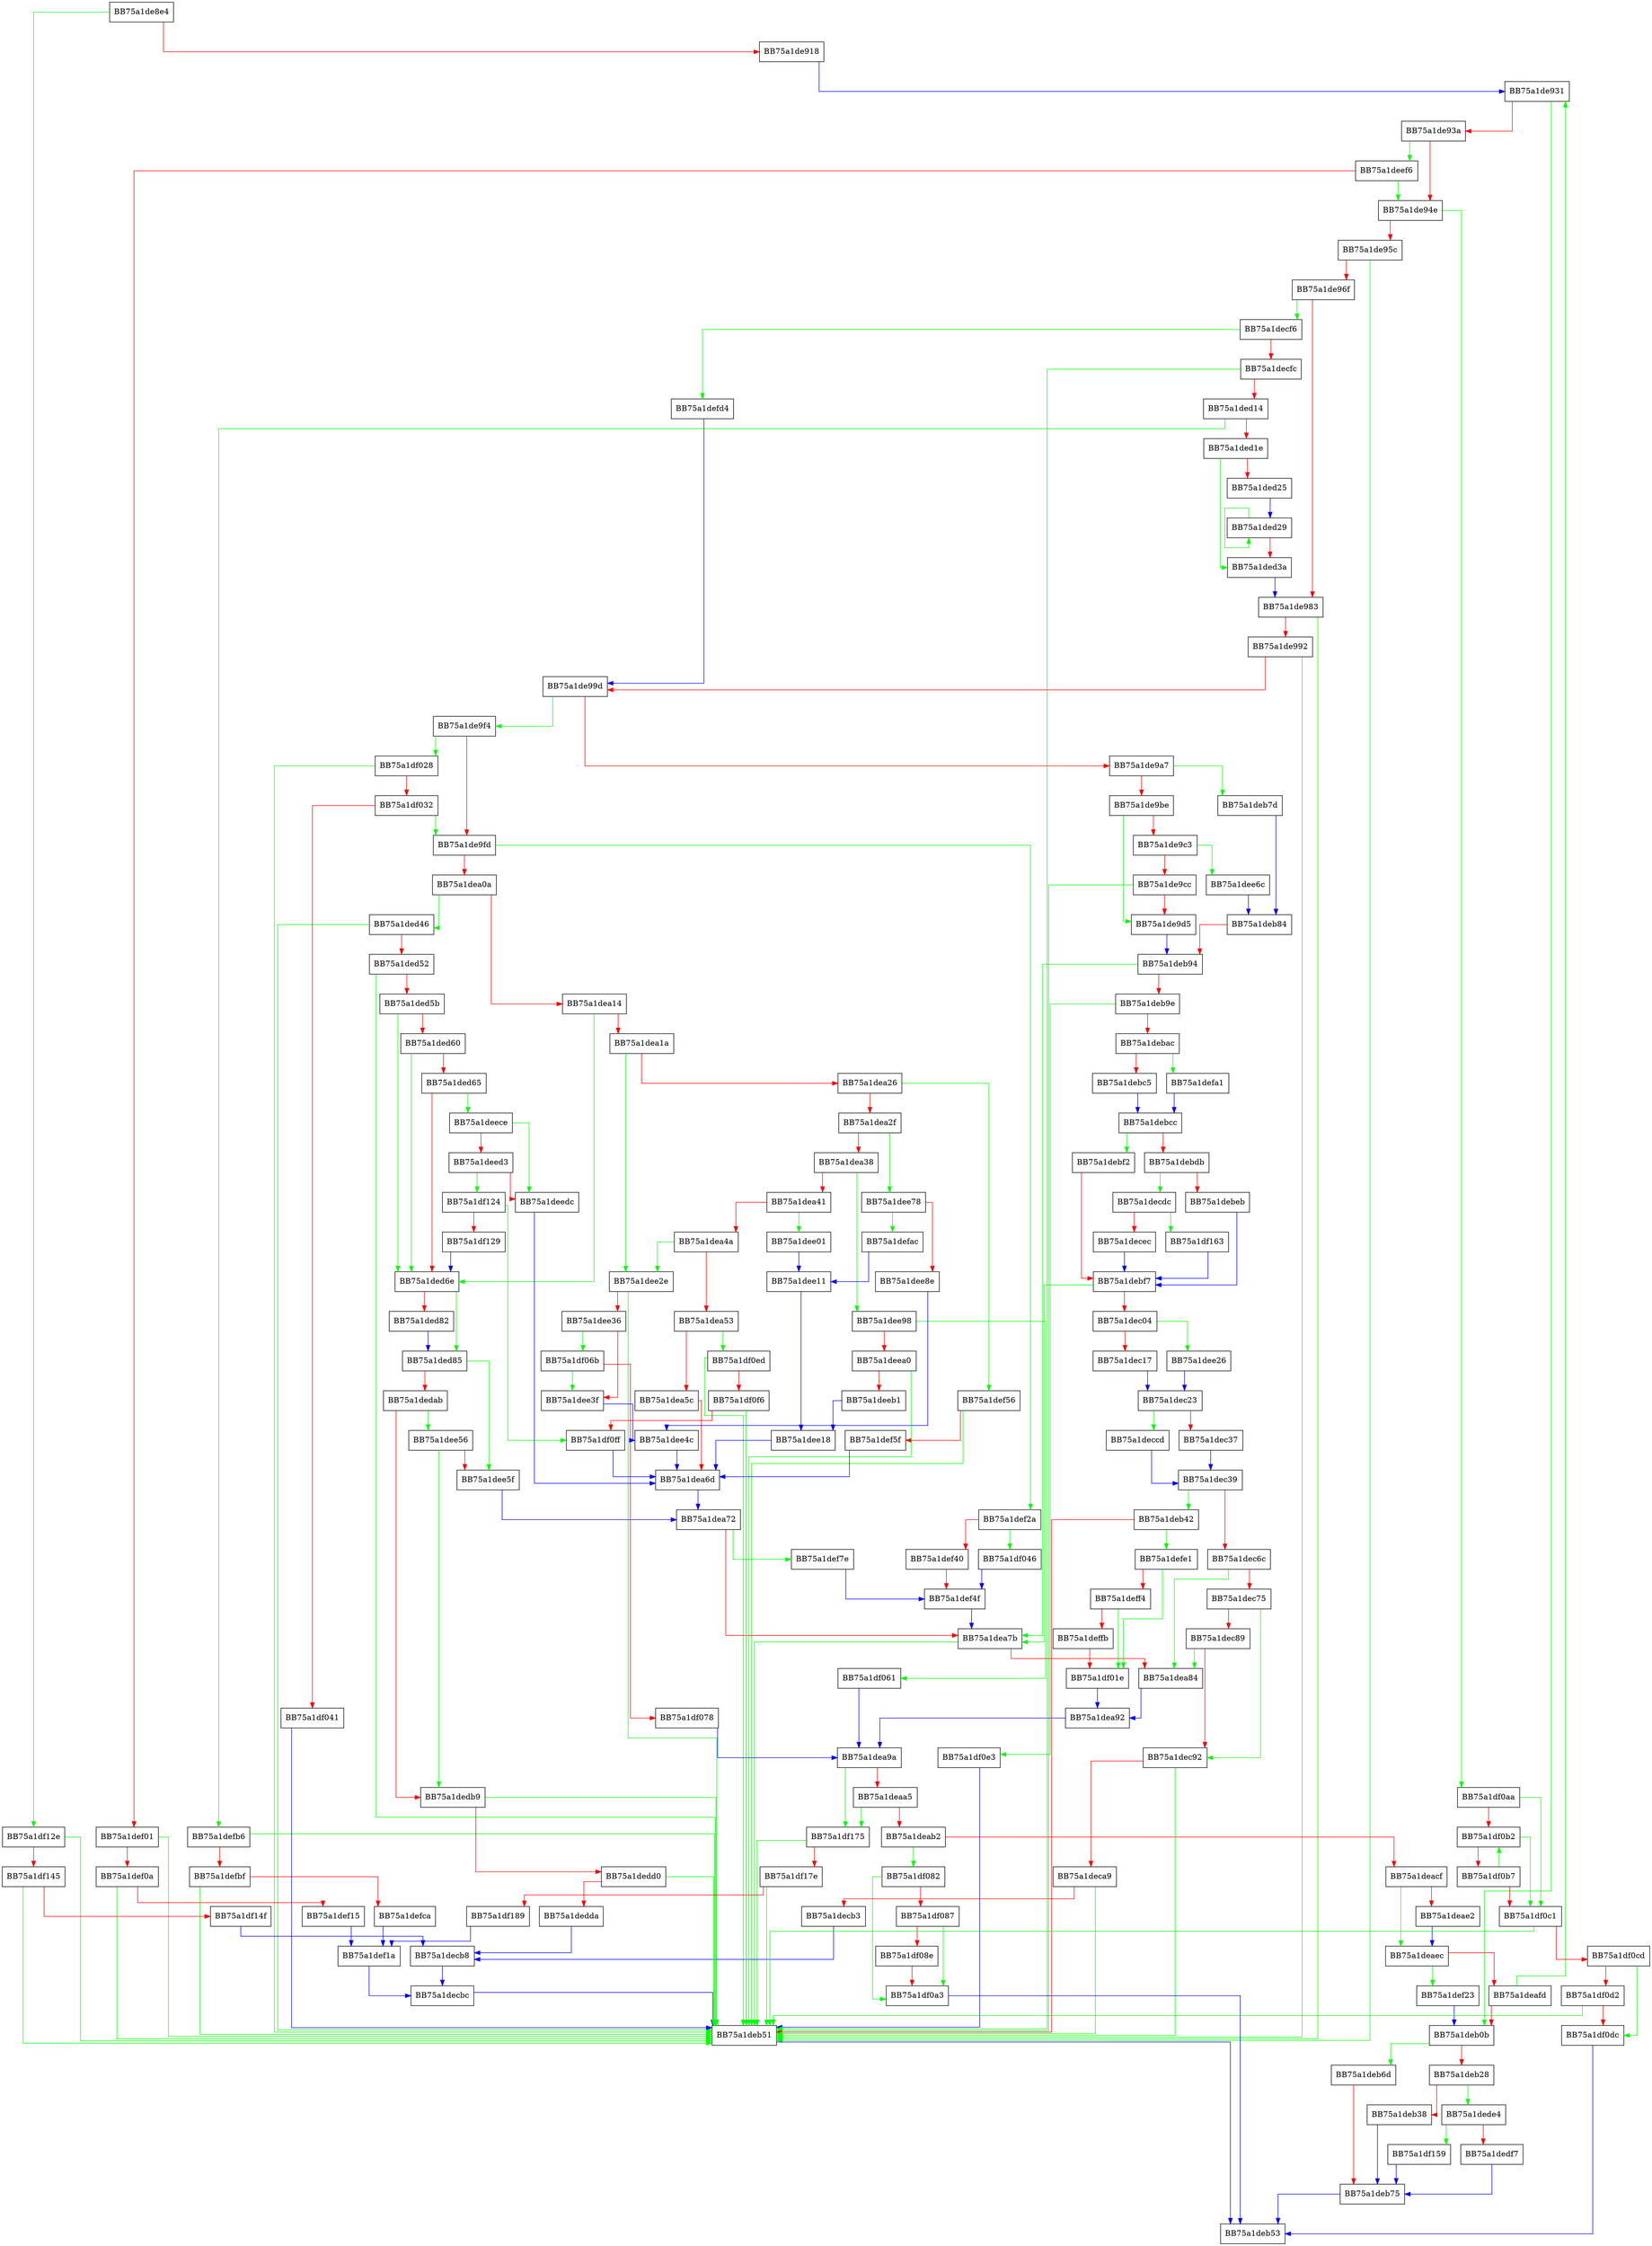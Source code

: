 digraph ParseBerImpl {
  node [shape="box"];
  graph [splines=ortho];
  BB75a1de8e4 -> BB75a1df12e [color="green"];
  BB75a1de8e4 -> BB75a1de918 [color="red"];
  BB75a1de918 -> BB75a1de931 [color="blue"];
  BB75a1de931 -> BB75a1deb0b [color="green"];
  BB75a1de931 -> BB75a1de93a [color="red"];
  BB75a1de93a -> BB75a1deef6 [color="green"];
  BB75a1de93a -> BB75a1de94e [color="red"];
  BB75a1de94e -> BB75a1df0aa [color="green"];
  BB75a1de94e -> BB75a1de95c [color="red"];
  BB75a1de95c -> BB75a1deb51 [color="green"];
  BB75a1de95c -> BB75a1de96f [color="red"];
  BB75a1de96f -> BB75a1decf6 [color="green"];
  BB75a1de96f -> BB75a1de983 [color="red"];
  BB75a1de983 -> BB75a1deb51 [color="green"];
  BB75a1de983 -> BB75a1de992 [color="red"];
  BB75a1de992 -> BB75a1deb51 [color="green"];
  BB75a1de992 -> BB75a1de99d [color="red"];
  BB75a1de99d -> BB75a1de9f4 [color="green"];
  BB75a1de99d -> BB75a1de9a7 [color="red"];
  BB75a1de9a7 -> BB75a1deb7d [color="green"];
  BB75a1de9a7 -> BB75a1de9be [color="red"];
  BB75a1de9be -> BB75a1de9d5 [color="green"];
  BB75a1de9be -> BB75a1de9c3 [color="red"];
  BB75a1de9c3 -> BB75a1dee6c [color="green"];
  BB75a1de9c3 -> BB75a1de9cc [color="red"];
  BB75a1de9cc -> BB75a1deb51 [color="green"];
  BB75a1de9cc -> BB75a1de9d5 [color="red"];
  BB75a1de9d5 -> BB75a1deb94 [color="blue"];
  BB75a1de9f4 -> BB75a1df028 [color="green"];
  BB75a1de9f4 -> BB75a1de9fd [color="red"];
  BB75a1de9fd -> BB75a1def2a [color="green"];
  BB75a1de9fd -> BB75a1dea0a [color="red"];
  BB75a1dea0a -> BB75a1ded46 [color="green"];
  BB75a1dea0a -> BB75a1dea14 [color="red"];
  BB75a1dea14 -> BB75a1ded6e [color="green"];
  BB75a1dea14 -> BB75a1dea1a [color="red"];
  BB75a1dea1a -> BB75a1dee2e [color="green"];
  BB75a1dea1a -> BB75a1dea26 [color="red"];
  BB75a1dea26 -> BB75a1def56 [color="green"];
  BB75a1dea26 -> BB75a1dea2f [color="red"];
  BB75a1dea2f -> BB75a1dee78 [color="green"];
  BB75a1dea2f -> BB75a1dea38 [color="red"];
  BB75a1dea38 -> BB75a1dee98 [color="green"];
  BB75a1dea38 -> BB75a1dea41 [color="red"];
  BB75a1dea41 -> BB75a1dee01 [color="green"];
  BB75a1dea41 -> BB75a1dea4a [color="red"];
  BB75a1dea4a -> BB75a1dee2e [color="green"];
  BB75a1dea4a -> BB75a1dea53 [color="red"];
  BB75a1dea53 -> BB75a1df0ed [color="green"];
  BB75a1dea53 -> BB75a1dea5c [color="red"];
  BB75a1dea5c -> BB75a1dea6d [color="red"];
  BB75a1dea6d -> BB75a1dea72 [color="blue"];
  BB75a1dea72 -> BB75a1def7e [color="green"];
  BB75a1dea72 -> BB75a1dea7b [color="red"];
  BB75a1dea7b -> BB75a1deb51 [color="green"];
  BB75a1dea7b -> BB75a1dea84 [color="red"];
  BB75a1dea84 -> BB75a1dea92 [color="blue"];
  BB75a1dea92 -> BB75a1dea9a [color="blue"];
  BB75a1dea9a -> BB75a1df175 [color="green"];
  BB75a1dea9a -> BB75a1deaa5 [color="red"];
  BB75a1deaa5 -> BB75a1df175 [color="green"];
  BB75a1deaa5 -> BB75a1deab2 [color="red"];
  BB75a1deab2 -> BB75a1df082 [color="green"];
  BB75a1deab2 -> BB75a1deacf [color="red"];
  BB75a1deacf -> BB75a1deaec [color="green"];
  BB75a1deacf -> BB75a1deae2 [color="red"];
  BB75a1deae2 -> BB75a1deaec [color="blue"];
  BB75a1deaec -> BB75a1def23 [color="green"];
  BB75a1deaec -> BB75a1deafd [color="red"];
  BB75a1deafd -> BB75a1de931 [color="green"];
  BB75a1deafd -> BB75a1deb0b [color="red"];
  BB75a1deb0b -> BB75a1deb6d [color="green"];
  BB75a1deb0b -> BB75a1deb28 [color="red"];
  BB75a1deb28 -> BB75a1dede4 [color="green"];
  BB75a1deb28 -> BB75a1deb38 [color="red"];
  BB75a1deb38 -> BB75a1deb75 [color="blue"];
  BB75a1deb42 -> BB75a1defe1 [color="green"];
  BB75a1deb42 -> BB75a1deb51 [color="red"];
  BB75a1deb51 -> BB75a1deb53 [color="blue"];
  BB75a1deb6d -> BB75a1deb75 [color="red"];
  BB75a1deb75 -> BB75a1deb53 [color="blue"];
  BB75a1deb7d -> BB75a1deb84 [color="blue"];
  BB75a1deb84 -> BB75a1deb94 [color="red"];
  BB75a1deb94 -> BB75a1dea7b [color="green"];
  BB75a1deb94 -> BB75a1deb9e [color="red"];
  BB75a1deb9e -> BB75a1df0e3 [color="green"];
  BB75a1deb9e -> BB75a1debac [color="red"];
  BB75a1debac -> BB75a1defa1 [color="green"];
  BB75a1debac -> BB75a1debc5 [color="red"];
  BB75a1debc5 -> BB75a1debcc [color="blue"];
  BB75a1debcc -> BB75a1debf2 [color="green"];
  BB75a1debcc -> BB75a1debdb [color="red"];
  BB75a1debdb -> BB75a1decdc [color="green"];
  BB75a1debdb -> BB75a1debeb [color="red"];
  BB75a1debeb -> BB75a1debf7 [color="blue"];
  BB75a1debf2 -> BB75a1debf7 [color="red"];
  BB75a1debf7 -> BB75a1dea7b [color="green"];
  BB75a1debf7 -> BB75a1dec04 [color="red"];
  BB75a1dec04 -> BB75a1dee26 [color="green"];
  BB75a1dec04 -> BB75a1dec17 [color="red"];
  BB75a1dec17 -> BB75a1dec23 [color="blue"];
  BB75a1dec23 -> BB75a1deccd [color="green"];
  BB75a1dec23 -> BB75a1dec37 [color="red"];
  BB75a1dec37 -> BB75a1dec39 [color="blue"];
  BB75a1dec39 -> BB75a1deb42 [color="green"];
  BB75a1dec39 -> BB75a1dec6c [color="red"];
  BB75a1dec6c -> BB75a1dea84 [color="green"];
  BB75a1dec6c -> BB75a1dec75 [color="red"];
  BB75a1dec75 -> BB75a1dec92 [color="green"];
  BB75a1dec75 -> BB75a1dec89 [color="red"];
  BB75a1dec89 -> BB75a1dea84 [color="green"];
  BB75a1dec89 -> BB75a1dec92 [color="red"];
  BB75a1dec92 -> BB75a1deb51 [color="green"];
  BB75a1dec92 -> BB75a1deca9 [color="red"];
  BB75a1deca9 -> BB75a1deb51 [color="green"];
  BB75a1deca9 -> BB75a1decb3 [color="red"];
  BB75a1decb3 -> BB75a1decb8 [color="blue"];
  BB75a1decb8 -> BB75a1decbc [color="blue"];
  BB75a1decbc -> BB75a1deb51 [color="blue"];
  BB75a1deccd -> BB75a1dec39 [color="blue"];
  BB75a1decdc -> BB75a1df163 [color="green"];
  BB75a1decdc -> BB75a1decec [color="red"];
  BB75a1decec -> BB75a1debf7 [color="blue"];
  BB75a1decf6 -> BB75a1defd4 [color="green"];
  BB75a1decf6 -> BB75a1decfc [color="red"];
  BB75a1decfc -> BB75a1deb51 [color="green"];
  BB75a1decfc -> BB75a1ded14 [color="red"];
  BB75a1ded14 -> BB75a1defb6 [color="green"];
  BB75a1ded14 -> BB75a1ded1e [color="red"];
  BB75a1ded1e -> BB75a1ded3a [color="green"];
  BB75a1ded1e -> BB75a1ded25 [color="red"];
  BB75a1ded25 -> BB75a1ded29 [color="blue"];
  BB75a1ded29 -> BB75a1ded29 [color="green"];
  BB75a1ded29 -> BB75a1ded3a [color="red"];
  BB75a1ded3a -> BB75a1de983 [color="blue"];
  BB75a1ded46 -> BB75a1deb51 [color="green"];
  BB75a1ded46 -> BB75a1ded52 [color="red"];
  BB75a1ded52 -> BB75a1deb51 [color="green"];
  BB75a1ded52 -> BB75a1ded5b [color="red"];
  BB75a1ded5b -> BB75a1ded6e [color="green"];
  BB75a1ded5b -> BB75a1ded60 [color="red"];
  BB75a1ded60 -> BB75a1ded6e [color="green"];
  BB75a1ded60 -> BB75a1ded65 [color="red"];
  BB75a1ded65 -> BB75a1deece [color="green"];
  BB75a1ded65 -> BB75a1ded6e [color="red"];
  BB75a1ded6e -> BB75a1ded85 [color="green"];
  BB75a1ded6e -> BB75a1ded82 [color="red"];
  BB75a1ded82 -> BB75a1ded85 [color="blue"];
  BB75a1ded85 -> BB75a1dee5f [color="green"];
  BB75a1ded85 -> BB75a1dedab [color="red"];
  BB75a1dedab -> BB75a1dee56 [color="green"];
  BB75a1dedab -> BB75a1dedb9 [color="red"];
  BB75a1dedb9 -> BB75a1deb51 [color="green"];
  BB75a1dedb9 -> BB75a1dedd0 [color="red"];
  BB75a1dedd0 -> BB75a1deb51 [color="green"];
  BB75a1dedd0 -> BB75a1dedda [color="red"];
  BB75a1dedda -> BB75a1decb8 [color="blue"];
  BB75a1dede4 -> BB75a1df159 [color="green"];
  BB75a1dede4 -> BB75a1dedf7 [color="red"];
  BB75a1dedf7 -> BB75a1deb75 [color="blue"];
  BB75a1dee01 -> BB75a1dee11 [color="blue"];
  BB75a1dee11 -> BB75a1dee18 [color="blue"];
  BB75a1dee18 -> BB75a1dea6d [color="blue"];
  BB75a1dee26 -> BB75a1dec23 [color="blue"];
  BB75a1dee2e -> BB75a1deb51 [color="green"];
  BB75a1dee2e -> BB75a1dee36 [color="red"];
  BB75a1dee36 -> BB75a1df06b [color="green"];
  BB75a1dee36 -> BB75a1dee3f [color="red"];
  BB75a1dee3f -> BB75a1dee4c [color="blue"];
  BB75a1dee4c -> BB75a1dea6d [color="blue"];
  BB75a1dee56 -> BB75a1dedb9 [color="green"];
  BB75a1dee56 -> BB75a1dee5f [color="red"];
  BB75a1dee5f -> BB75a1dea72 [color="blue"];
  BB75a1dee6c -> BB75a1deb84 [color="blue"];
  BB75a1dee78 -> BB75a1defac [color="green"];
  BB75a1dee78 -> BB75a1dee8e [color="red"];
  BB75a1dee8e -> BB75a1dee4c [color="blue"];
  BB75a1dee98 -> BB75a1df061 [color="green"];
  BB75a1dee98 -> BB75a1deea0 [color="red"];
  BB75a1deea0 -> BB75a1deb51 [color="green"];
  BB75a1deea0 -> BB75a1deeb1 [color="red"];
  BB75a1deeb1 -> BB75a1dee18 [color="blue"];
  BB75a1deece -> BB75a1deedc [color="green"];
  BB75a1deece -> BB75a1deed3 [color="red"];
  BB75a1deed3 -> BB75a1df124 [color="green"];
  BB75a1deed3 -> BB75a1deedc [color="red"];
  BB75a1deedc -> BB75a1dea6d [color="blue"];
  BB75a1deef6 -> BB75a1de94e [color="green"];
  BB75a1deef6 -> BB75a1def01 [color="red"];
  BB75a1def01 -> BB75a1deb51 [color="green"];
  BB75a1def01 -> BB75a1def0a [color="red"];
  BB75a1def0a -> BB75a1deb51 [color="green"];
  BB75a1def0a -> BB75a1def15 [color="red"];
  BB75a1def15 -> BB75a1def1a [color="blue"];
  BB75a1def1a -> BB75a1decbc [color="blue"];
  BB75a1def23 -> BB75a1deb0b [color="blue"];
  BB75a1def2a -> BB75a1df046 [color="green"];
  BB75a1def2a -> BB75a1def40 [color="red"];
  BB75a1def40 -> BB75a1def4f [color="red"];
  BB75a1def4f -> BB75a1dea7b [color="blue"];
  BB75a1def56 -> BB75a1deb51 [color="green"];
  BB75a1def56 -> BB75a1def5f [color="red"];
  BB75a1def5f -> BB75a1dea6d [color="blue"];
  BB75a1def7e -> BB75a1def4f [color="blue"];
  BB75a1defa1 -> BB75a1debcc [color="blue"];
  BB75a1defac -> BB75a1dee11 [color="blue"];
  BB75a1defb6 -> BB75a1deb51 [color="green"];
  BB75a1defb6 -> BB75a1defbf [color="red"];
  BB75a1defbf -> BB75a1deb51 [color="green"];
  BB75a1defbf -> BB75a1defca [color="red"];
  BB75a1defca -> BB75a1def1a [color="blue"];
  BB75a1defd4 -> BB75a1de99d [color="blue"];
  BB75a1defe1 -> BB75a1df01e [color="green"];
  BB75a1defe1 -> BB75a1deff4 [color="red"];
  BB75a1deff4 -> BB75a1df01e [color="green"];
  BB75a1deff4 -> BB75a1deffb [color="red"];
  BB75a1deffb -> BB75a1df01e [color="red"];
  BB75a1df01e -> BB75a1dea92 [color="blue"];
  BB75a1df028 -> BB75a1deb51 [color="green"];
  BB75a1df028 -> BB75a1df032 [color="red"];
  BB75a1df032 -> BB75a1de9fd [color="green"];
  BB75a1df032 -> BB75a1df041 [color="red"];
  BB75a1df041 -> BB75a1deb51 [color="blue"];
  BB75a1df046 -> BB75a1def4f [color="blue"];
  BB75a1df061 -> BB75a1dea9a [color="blue"];
  BB75a1df06b -> BB75a1dee3f [color="green"];
  BB75a1df06b -> BB75a1df078 [color="red"];
  BB75a1df078 -> BB75a1dea9a [color="blue"];
  BB75a1df082 -> BB75a1df0a3 [color="green"];
  BB75a1df082 -> BB75a1df087 [color="red"];
  BB75a1df087 -> BB75a1df0a3 [color="green"];
  BB75a1df087 -> BB75a1df08e [color="red"];
  BB75a1df08e -> BB75a1df0a3 [color="red"];
  BB75a1df0a3 -> BB75a1deb53 [color="blue"];
  BB75a1df0aa -> BB75a1df0c1 [color="green"];
  BB75a1df0aa -> BB75a1df0b2 [color="red"];
  BB75a1df0b2 -> BB75a1df0c1 [color="green"];
  BB75a1df0b2 -> BB75a1df0b7 [color="red"];
  BB75a1df0b7 -> BB75a1df0b2 [color="green"];
  BB75a1df0b7 -> BB75a1df0c1 [color="red"];
  BB75a1df0c1 -> BB75a1deb51 [color="green"];
  BB75a1df0c1 -> BB75a1df0cd [color="red"];
  BB75a1df0cd -> BB75a1df0dc [color="green"];
  BB75a1df0cd -> BB75a1df0d2 [color="red"];
  BB75a1df0d2 -> BB75a1deb51 [color="green"];
  BB75a1df0d2 -> BB75a1df0dc [color="red"];
  BB75a1df0dc -> BB75a1deb53 [color="blue"];
  BB75a1df0e3 -> BB75a1deb51 [color="blue"];
  BB75a1df0ed -> BB75a1deb51 [color="green"];
  BB75a1df0ed -> BB75a1df0f6 [color="red"];
  BB75a1df0f6 -> BB75a1deb51 [color="green"];
  BB75a1df0f6 -> BB75a1df0ff [color="red"];
  BB75a1df0ff -> BB75a1dea6d [color="blue"];
  BB75a1df124 -> BB75a1df0ff [color="green"];
  BB75a1df124 -> BB75a1df129 [color="red"];
  BB75a1df129 -> BB75a1ded6e [color="blue"];
  BB75a1df12e -> BB75a1deb51 [color="green"];
  BB75a1df12e -> BB75a1df145 [color="red"];
  BB75a1df145 -> BB75a1deb51 [color="green"];
  BB75a1df145 -> BB75a1df14f [color="red"];
  BB75a1df14f -> BB75a1decb8 [color="blue"];
  BB75a1df159 -> BB75a1deb75 [color="blue"];
  BB75a1df163 -> BB75a1debf7 [color="blue"];
  BB75a1df175 -> BB75a1deb51 [color="green"];
  BB75a1df175 -> BB75a1df17e [color="red"];
  BB75a1df17e -> BB75a1deb51 [color="green"];
  BB75a1df17e -> BB75a1df189 [color="red"];
  BB75a1df189 -> BB75a1def1a [color="blue"];
}